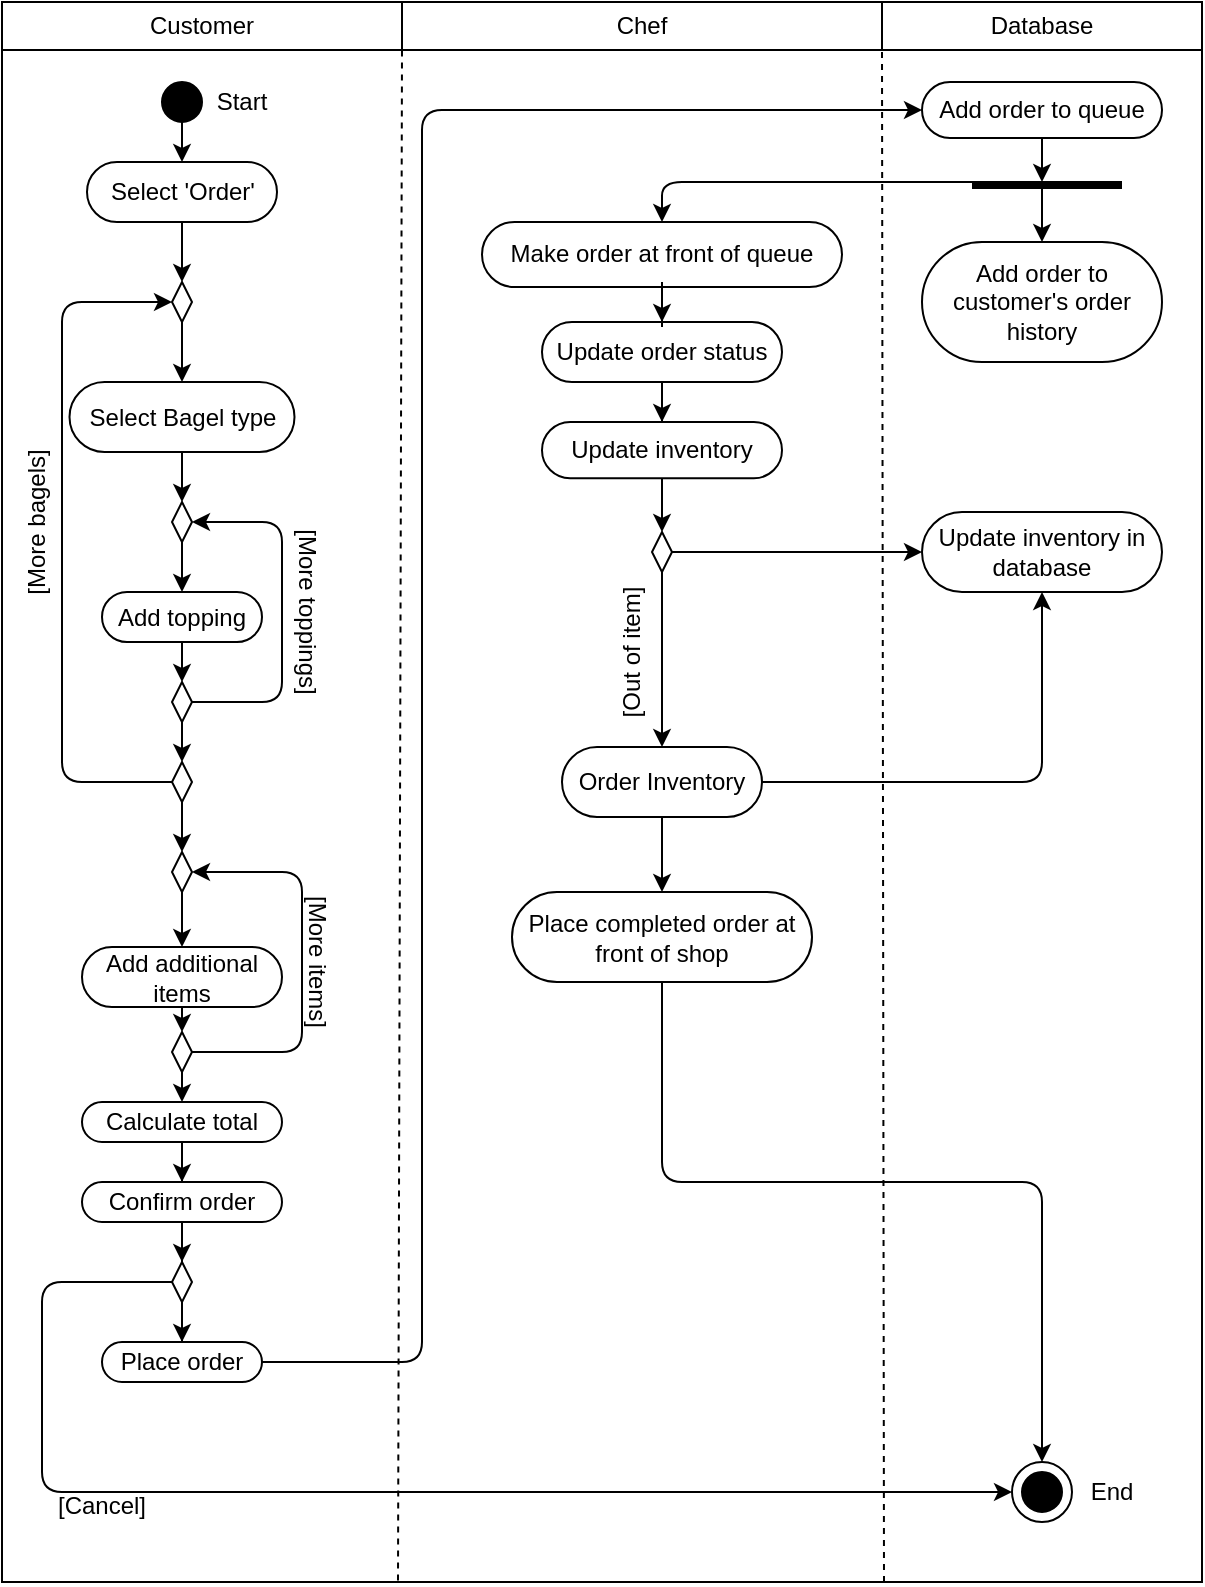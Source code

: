 <mxfile version="13.8.0" type="device"><diagram name="Page-1" id="c7488fd3-1785-93aa-aadb-54a6760d102a"><mxGraphModel dx="1038" dy="548" grid="1" gridSize="10" guides="1" tooltips="1" connect="1" arrows="1" fold="1" page="1" pageScale="1" pageWidth="1100" pageHeight="850" background="#ffffff" math="0" shadow="0"><root><mxCell id="0"/><mxCell id="1" parent="0"/><mxCell id="f9b9S65n3QUREUzMB5i1-4" value="Customer" style="rounded=0;whiteSpace=wrap;html=1;" vertex="1" parent="1"><mxGeometry x="240" y="150" width="200" height="24" as="geometry"/></mxCell><mxCell id="f9b9S65n3QUREUzMB5i1-8" value="Database" style="rounded=0;whiteSpace=wrap;html=1;" vertex="1" parent="1"><mxGeometry x="680" y="150" width="160" height="24" as="geometry"/></mxCell><mxCell id="f9b9S65n3QUREUzMB5i1-9" value="" style="rounded=0;whiteSpace=wrap;html=1;" vertex="1" parent="1"><mxGeometry x="240" y="174" width="600" height="766" as="geometry"/></mxCell><mxCell id="f9b9S65n3QUREUzMB5i1-10" value="" style="endArrow=none;dashed=1;html=1;exitX=0.33;exitY=0.999;exitDx=0;exitDy=0;exitPerimeter=0;" edge="1" parent="1" source="f9b9S65n3QUREUzMB5i1-9"><mxGeometry x="240" y="150" width="50" height="50" as="geometry"><mxPoint x="440" y="550" as="sourcePoint"/><mxPoint x="440" y="174" as="targetPoint"/><Array as="points"/></mxGeometry></mxCell><mxCell id="f9b9S65n3QUREUzMB5i1-11" value="" style="endArrow=none;dashed=1;html=1;exitX=0.735;exitY=1;exitDx=0;exitDy=0;exitPerimeter=0;" edge="1" parent="1" source="f9b9S65n3QUREUzMB5i1-9"><mxGeometry x="240" y="150" width="50" height="50" as="geometry"><mxPoint x="680" y="550" as="sourcePoint"/><mxPoint x="680" y="174" as="targetPoint"/><Array as="points"/></mxGeometry></mxCell><mxCell id="f9b9S65n3QUREUzMB5i1-13" value="" style="ellipse;whiteSpace=wrap;html=1;aspect=fixed;rounded=0;fillColor=#000000;" vertex="1" parent="1"><mxGeometry x="320" y="190" width="20" height="20" as="geometry"/></mxCell><mxCell id="f9b9S65n3QUREUzMB5i1-15" value="Start" style="text;html=1;strokeColor=none;fillColor=none;align=center;verticalAlign=middle;whiteSpace=wrap;rounded=0;" vertex="1" parent="1"><mxGeometry x="340" y="190" width="40" height="20" as="geometry"/></mxCell><mxCell id="f9b9S65n3QUREUzMB5i1-21" value="" style="edgeStyle=orthogonalEdgeStyle;rounded=0;orthogonalLoop=1;jettySize=auto;html=1;entryX=0.5;entryY=0;entryDx=0;entryDy=0;" edge="1" parent="1" source="f9b9S65n3QUREUzMB5i1-16" target="f9b9S65n3QUREUzMB5i1-58"><mxGeometry x="240" y="150" as="geometry"><mxPoint x="330" y="280" as="targetPoint"/></mxGeometry></mxCell><mxCell id="f9b9S65n3QUREUzMB5i1-16" value="Select 'Order'" style="rounded=1;whiteSpace=wrap;html=1;gradientColor=none;fillColor=none;arcSize=50;" vertex="1" parent="1"><mxGeometry x="282.5" y="230" width="95" height="30" as="geometry"/></mxCell><mxCell id="f9b9S65n3QUREUzMB5i1-19" value="" style="endArrow=classic;html=1;entryX=0.5;entryY=0;entryDx=0;entryDy=0;" edge="1" parent="1" target="f9b9S65n3QUREUzMB5i1-16"><mxGeometry x="240" y="150" width="50" height="50" as="geometry"><mxPoint x="330" y="210" as="sourcePoint"/><mxPoint x="380" y="160" as="targetPoint"/></mxGeometry></mxCell><mxCell id="f9b9S65n3QUREUzMB5i1-20" value="Select Bagel type" style="whiteSpace=wrap;html=1;rounded=1;fillColor=none;arcSize=50;" vertex="1" parent="1"><mxGeometry x="273.75" y="340" width="112.5" height="35" as="geometry"/></mxCell><mxCell id="f9b9S65n3QUREUzMB5i1-99" value="" style="edgeStyle=orthogonalEdgeStyle;rounded=0;orthogonalLoop=1;jettySize=auto;html=1;strokeWidth=1;" edge="1" parent="1" source="f9b9S65n3QUREUzMB5i1-22" target="f9b9S65n3QUREUzMB5i1-98"><mxGeometry relative="1" as="geometry"/></mxCell><mxCell id="f9b9S65n3QUREUzMB5i1-22" value="Make order at front of queue" style="whiteSpace=wrap;html=1;rounded=1;fillColor=none;arcSize=50;" vertex="1" parent="1"><mxGeometry x="480" y="260" width="180" height="32.5" as="geometry"/></mxCell><mxCell id="f9b9S65n3QUREUzMB5i1-7" value="Chef" style="rounded=0;whiteSpace=wrap;html=1;" vertex="1" parent="1"><mxGeometry x="440" y="150" width="240" height="24" as="geometry"/></mxCell><mxCell id="f9b9S65n3QUREUzMB5i1-42" value="Add order to queue" style="whiteSpace=wrap;html=1;rounded=1;fillColor=none;arcSize=50;" vertex="1" parent="1"><mxGeometry x="700" y="190" width="120" height="28" as="geometry"/></mxCell><mxCell id="f9b9S65n3QUREUzMB5i1-44" value="" style="ellipse;whiteSpace=wrap;html=1;aspect=fixed;rounded=0;fillColor=#000000;" vertex="1" parent="1"><mxGeometry x="750" y="885" width="20" height="20" as="geometry"/></mxCell><mxCell id="f9b9S65n3QUREUzMB5i1-45" value="" style="ellipse;whiteSpace=wrap;html=1;aspect=fixed;rounded=1;fillColor=none;gradientColor=none;" vertex="1" parent="1"><mxGeometry x="745" y="880" width="30" height="30" as="geometry"/></mxCell><mxCell id="f9b9S65n3QUREUzMB5i1-46" value="" style="endArrow=classic;html=1;entryX=0.5;entryY=0;entryDx=0;entryDy=0;exitX=0.5;exitY=1;exitDx=0;exitDy=0;" edge="1" parent="1" source="f9b9S65n3QUREUzMB5i1-114" target="f9b9S65n3QUREUzMB5i1-45"><mxGeometry width="50" height="50" relative="1" as="geometry"><mxPoint x="760" y="538" as="sourcePoint"/><mxPoint x="810" y="488" as="targetPoint"/><Array as="points"><mxPoint x="570" y="740"/><mxPoint x="760" y="740"/></Array></mxGeometry></mxCell><mxCell id="f9b9S65n3QUREUzMB5i1-47" value="End" style="text;html=1;strokeColor=none;fillColor=none;align=center;verticalAlign=middle;whiteSpace=wrap;rounded=0;" vertex="1" parent="1"><mxGeometry x="775" y="885" width="40" height="20" as="geometry"/></mxCell><mxCell id="f9b9S65n3QUREUzMB5i1-51" value="" style="edgeStyle=orthogonalEdgeStyle;rounded=0;orthogonalLoop=1;jettySize=auto;html=1;" edge="1" parent="1" source="f9b9S65n3QUREUzMB5i1-48" target="f9b9S65n3QUREUzMB5i1-50"><mxGeometry relative="1" as="geometry"/></mxCell><mxCell id="f9b9S65n3QUREUzMB5i1-48" value="" style="rhombus;whiteSpace=wrap;html=1;rounded=0;fillColor=none;gradientColor=none;" vertex="1" parent="1"><mxGeometry x="325" y="400" width="10" height="20" as="geometry"/></mxCell><mxCell id="f9b9S65n3QUREUzMB5i1-49" value="" style="endArrow=classic;html=1;entryX=0.5;entryY=0;entryDx=0;entryDy=0;exitX=0.5;exitY=1;exitDx=0;exitDy=0;" edge="1" parent="1" source="f9b9S65n3QUREUzMB5i1-20" target="f9b9S65n3QUREUzMB5i1-48"><mxGeometry width="50" height="50" relative="1" as="geometry"><mxPoint x="270" y="480" as="sourcePoint"/><mxPoint x="320" y="430" as="targetPoint"/></mxGeometry></mxCell><mxCell id="f9b9S65n3QUREUzMB5i1-50" value="Add topping" style="whiteSpace=wrap;html=1;rounded=1;fillColor=none;arcSize=50;" vertex="1" parent="1"><mxGeometry x="290" y="445" width="80" height="25" as="geometry"/></mxCell><mxCell id="f9b9S65n3QUREUzMB5i1-52" value="" style="rhombus;whiteSpace=wrap;html=1;rounded=0;fillColor=none;gradientColor=none;" vertex="1" parent="1"><mxGeometry x="325" y="490" width="10" height="20" as="geometry"/></mxCell><mxCell id="f9b9S65n3QUREUzMB5i1-53" value="" style="endArrow=classic;html=1;entryX=0.5;entryY=0;entryDx=0;entryDy=0;exitX=0.5;exitY=1;exitDx=0;exitDy=0;" edge="1" parent="1" source="f9b9S65n3QUREUzMB5i1-50" target="f9b9S65n3QUREUzMB5i1-52"><mxGeometry width="50" height="50" relative="1" as="geometry"><mxPoint x="660" y="420" as="sourcePoint"/><mxPoint x="710" y="370" as="targetPoint"/></mxGeometry></mxCell><mxCell id="f9b9S65n3QUREUzMB5i1-54" value="" style="endArrow=classic;html=1;exitX=1;exitY=0.5;exitDx=0;exitDy=0;entryX=1;entryY=0.5;entryDx=0;entryDy=0;" edge="1" parent="1" source="f9b9S65n3QUREUzMB5i1-52" target="f9b9S65n3QUREUzMB5i1-48"><mxGeometry width="50" height="50" relative="1" as="geometry"><mxPoint x="660" y="420" as="sourcePoint"/><mxPoint x="710" y="370" as="targetPoint"/><Array as="points"><mxPoint x="380" y="500"/><mxPoint x="380" y="410"/></Array></mxGeometry></mxCell><mxCell id="f9b9S65n3QUREUzMB5i1-55" value="[More toppings]" style="text;html=1;strokeColor=none;fillColor=none;align=center;verticalAlign=middle;whiteSpace=wrap;rounded=0;rotation=90;" vertex="1" parent="1"><mxGeometry x="345" y="445" width="95" height="20" as="geometry"/></mxCell><mxCell id="f9b9S65n3QUREUzMB5i1-58" value="" style="rhombus;whiteSpace=wrap;html=1;rounded=0;fillColor=none;gradientColor=none;" vertex="1" parent="1"><mxGeometry x="325" y="290" width="10" height="20" as="geometry"/></mxCell><mxCell id="f9b9S65n3QUREUzMB5i1-59" value="" style="endArrow=classic;html=1;entryX=0.5;entryY=0;entryDx=0;entryDy=0;exitX=0.5;exitY=1;exitDx=0;exitDy=0;" edge="1" parent="1" source="f9b9S65n3QUREUzMB5i1-58" target="f9b9S65n3QUREUzMB5i1-20"><mxGeometry width="50" height="50" relative="1" as="geometry"><mxPoint x="660" y="370" as="sourcePoint"/><mxPoint x="710" y="320" as="targetPoint"/></mxGeometry></mxCell><mxCell id="f9b9S65n3QUREUzMB5i1-60" value="" style="rhombus;whiteSpace=wrap;html=1;rounded=0;fillColor=none;gradientColor=none;" vertex="1" parent="1"><mxGeometry x="325" y="530" width="10" height="20" as="geometry"/></mxCell><mxCell id="f9b9S65n3QUREUzMB5i1-61" value="" style="endArrow=classic;html=1;entryX=0.5;entryY=0;entryDx=0;entryDy=0;exitX=0.5;exitY=1;exitDx=0;exitDy=0;" edge="1" parent="1" source="f9b9S65n3QUREUzMB5i1-52" target="f9b9S65n3QUREUzMB5i1-60"><mxGeometry width="50" height="50" relative="1" as="geometry"><mxPoint x="660" y="370" as="sourcePoint"/><mxPoint x="710" y="320" as="targetPoint"/></mxGeometry></mxCell><mxCell id="f9b9S65n3QUREUzMB5i1-62" value="" style="endArrow=classic;html=1;exitX=0;exitY=0.5;exitDx=0;exitDy=0;entryX=0;entryY=0.5;entryDx=0;entryDy=0;" edge="1" parent="1" source="f9b9S65n3QUREUzMB5i1-60" target="f9b9S65n3QUREUzMB5i1-58"><mxGeometry width="50" height="50" relative="1" as="geometry"><mxPoint x="360" y="575" as="sourcePoint"/><mxPoint x="410" y="525" as="targetPoint"/><Array as="points"><mxPoint x="270" y="540"/><mxPoint x="270" y="300"/></Array></mxGeometry></mxCell><mxCell id="f9b9S65n3QUREUzMB5i1-63" value="[More bagels]" style="text;html=1;strokeColor=none;fillColor=none;align=center;verticalAlign=middle;whiteSpace=wrap;rounded=0;rotation=-90;" vertex="1" parent="1"><mxGeometry x="210" y="400" width="95" height="20" as="geometry"/></mxCell><mxCell id="f9b9S65n3QUREUzMB5i1-71" value="" style="edgeStyle=orthogonalEdgeStyle;rounded=0;orthogonalLoop=1;jettySize=auto;html=1;" edge="1" parent="1" source="f9b9S65n3QUREUzMB5i1-72" target="f9b9S65n3QUREUzMB5i1-73"><mxGeometry relative="1" as="geometry"/></mxCell><mxCell id="f9b9S65n3QUREUzMB5i1-72" value="" style="rhombus;whiteSpace=wrap;html=1;rounded=0;fillColor=none;gradientColor=none;" vertex="1" parent="1"><mxGeometry x="325" y="575" width="10" height="20" as="geometry"/></mxCell><mxCell id="f9b9S65n3QUREUzMB5i1-73" value="Add additional items" style="whiteSpace=wrap;html=1;rounded=1;fillColor=none;arcSize=50;" vertex="1" parent="1"><mxGeometry x="280" y="622.5" width="100" height="30" as="geometry"/></mxCell><mxCell id="f9b9S65n3QUREUzMB5i1-74" value="" style="rhombus;whiteSpace=wrap;html=1;rounded=0;fillColor=none;gradientColor=none;" vertex="1" parent="1"><mxGeometry x="325" y="665" width="10" height="20" as="geometry"/></mxCell><mxCell id="f9b9S65n3QUREUzMB5i1-75" value="" style="endArrow=classic;html=1;entryX=0.5;entryY=0;entryDx=0;entryDy=0;exitX=0.5;exitY=1;exitDx=0;exitDy=0;" edge="1" parent="1" source="f9b9S65n3QUREUzMB5i1-73" target="f9b9S65n3QUREUzMB5i1-74"><mxGeometry width="50" height="50" relative="1" as="geometry"><mxPoint x="660" y="595" as="sourcePoint"/><mxPoint x="710" y="545" as="targetPoint"/></mxGeometry></mxCell><mxCell id="f9b9S65n3QUREUzMB5i1-76" value="" style="endArrow=classic;html=1;exitX=1;exitY=0.5;exitDx=0;exitDy=0;entryX=1;entryY=0.5;entryDx=0;entryDy=0;" edge="1" parent="1" source="f9b9S65n3QUREUzMB5i1-74" target="f9b9S65n3QUREUzMB5i1-72"><mxGeometry width="50" height="50" relative="1" as="geometry"><mxPoint x="660" y="595" as="sourcePoint"/><mxPoint x="710" y="545" as="targetPoint"/><Array as="points"><mxPoint x="390" y="675"/><mxPoint x="390" y="585"/></Array></mxGeometry></mxCell><mxCell id="f9b9S65n3QUREUzMB5i1-77" value="[More items]" style="text;html=1;strokeColor=none;fillColor=none;align=center;verticalAlign=middle;whiteSpace=wrap;rounded=0;rotation=90;" vertex="1" parent="1"><mxGeometry x="350" y="622.5" width="95" height="15" as="geometry"/></mxCell><mxCell id="f9b9S65n3QUREUzMB5i1-78" value="" style="endArrow=classic;html=1;entryX=0.5;entryY=0;entryDx=0;entryDy=0;exitX=0.5;exitY=1;exitDx=0;exitDy=0;" edge="1" parent="1" source="f9b9S65n3QUREUzMB5i1-60" target="f9b9S65n3QUREUzMB5i1-72"><mxGeometry width="50" height="50" relative="1" as="geometry"><mxPoint x="500" y="570" as="sourcePoint"/><mxPoint x="550" y="520" as="targetPoint"/></mxGeometry></mxCell><mxCell id="f9b9S65n3QUREUzMB5i1-87" value="" style="edgeStyle=orthogonalEdgeStyle;rounded=0;orthogonalLoop=1;jettySize=auto;html=1;" edge="1" parent="1" source="f9b9S65n3QUREUzMB5i1-79" target="f9b9S65n3QUREUzMB5i1-86"><mxGeometry relative="1" as="geometry"/></mxCell><mxCell id="f9b9S65n3QUREUzMB5i1-79" value="" style="rhombus;whiteSpace=wrap;html=1;rounded=0;fillColor=none;gradientColor=none;" vertex="1" parent="1"><mxGeometry x="325" y="780" width="10" height="20" as="geometry"/></mxCell><mxCell id="f9b9S65n3QUREUzMB5i1-80" value="" style="endArrow=classic;html=1;exitX=0.5;exitY=1;exitDx=0;exitDy=0;entryX=0.5;entryY=0;entryDx=0;entryDy=0;" edge="1" parent="1" source="f9b9S65n3QUREUzMB5i1-74" target="f9b9S65n3QUREUzMB5i1-81"><mxGeometry width="50" height="50" relative="1" as="geometry"><mxPoint x="367.5" y="720" as="sourcePoint"/><mxPoint x="417.5" y="670" as="targetPoint"/></mxGeometry></mxCell><mxCell id="f9b9S65n3QUREUzMB5i1-84" value="" style="edgeStyle=orthogonalEdgeStyle;rounded=0;orthogonalLoop=1;jettySize=auto;html=1;" edge="1" parent="1" source="f9b9S65n3QUREUzMB5i1-81" target="f9b9S65n3QUREUzMB5i1-83"><mxGeometry relative="1" as="geometry"/></mxCell><mxCell id="f9b9S65n3QUREUzMB5i1-81" value="Calculate total" style="rounded=1;whiteSpace=wrap;html=1;fillColor=none;gradientColor=none;arcSize=50;" vertex="1" parent="1"><mxGeometry x="280" y="700" width="100" height="20" as="geometry"/></mxCell><mxCell id="f9b9S65n3QUREUzMB5i1-85" value="" style="edgeStyle=orthogonalEdgeStyle;rounded=0;orthogonalLoop=1;jettySize=auto;html=1;" edge="1" parent="1" source="f9b9S65n3QUREUzMB5i1-83" target="f9b9S65n3QUREUzMB5i1-79"><mxGeometry relative="1" as="geometry"/></mxCell><mxCell id="f9b9S65n3QUREUzMB5i1-83" value="Confirm order" style="whiteSpace=wrap;html=1;rounded=1;fillColor=none;arcSize=50;" vertex="1" parent="1"><mxGeometry x="280" y="740" width="100" height="20" as="geometry"/></mxCell><mxCell id="f9b9S65n3QUREUzMB5i1-86" value="Place order" style="whiteSpace=wrap;html=1;rounded=1;fillColor=none;arcSize=50;" vertex="1" parent="1"><mxGeometry x="290" y="820" width="80" height="20" as="geometry"/></mxCell><mxCell id="f9b9S65n3QUREUzMB5i1-88" value="" style="endArrow=classic;html=1;exitX=0;exitY=0.5;exitDx=0;exitDy=0;entryX=0;entryY=0.5;entryDx=0;entryDy=0;" edge="1" parent="1" source="f9b9S65n3QUREUzMB5i1-79" target="f9b9S65n3QUREUzMB5i1-45"><mxGeometry width="50" height="50" relative="1" as="geometry"><mxPoint x="160" y="770" as="sourcePoint"/><mxPoint x="210" y="720" as="targetPoint"/><Array as="points"><mxPoint x="260" y="790"/><mxPoint x="260" y="895"/></Array></mxGeometry></mxCell><mxCell id="f9b9S65n3QUREUzMB5i1-89" value="[Cancel]" style="text;html=1;strokeColor=none;fillColor=none;align=center;verticalAlign=middle;whiteSpace=wrap;rounded=0;" vertex="1" parent="1"><mxGeometry x="260" y="892" width="60" height="20" as="geometry"/></mxCell><mxCell id="f9b9S65n3QUREUzMB5i1-90" value="" style="endArrow=classic;html=1;exitX=1;exitY=0.5;exitDx=0;exitDy=0;entryX=0;entryY=0.5;entryDx=0;entryDy=0;" edge="1" parent="1" source="f9b9S65n3QUREUzMB5i1-86" target="f9b9S65n3QUREUzMB5i1-42"><mxGeometry width="50" height="50" relative="1" as="geometry"><mxPoint x="395" y="830" as="sourcePoint"/><mxPoint x="445" y="780" as="targetPoint"/><Array as="points"><mxPoint x="450" y="830"/><mxPoint x="450" y="204"/></Array></mxGeometry></mxCell><mxCell id="f9b9S65n3QUREUzMB5i1-91" value="Add order to customer's order history" style="whiteSpace=wrap;html=1;rounded=1;fillColor=none;arcSize=50;" vertex="1" parent="1"><mxGeometry x="700" y="270" width="120" height="60" as="geometry"/></mxCell><mxCell id="f9b9S65n3QUREUzMB5i1-93" value="" style="endArrow=none;html=1;strokeWidth=4;" edge="1" parent="1"><mxGeometry width="50" height="50" relative="1" as="geometry"><mxPoint x="725" y="241.5" as="sourcePoint"/><mxPoint x="800" y="241.5" as="targetPoint"/></mxGeometry></mxCell><mxCell id="f9b9S65n3QUREUzMB5i1-95" value="" style="endArrow=classic;html=1;strokeWidth=1;exitX=0.5;exitY=1;exitDx=0;exitDy=0;" edge="1" parent="1" source="f9b9S65n3QUREUzMB5i1-42"><mxGeometry width="50" height="50" relative="1" as="geometry"><mxPoint x="890" y="310" as="sourcePoint"/><mxPoint x="760" y="240" as="targetPoint"/></mxGeometry></mxCell><mxCell id="f9b9S65n3QUREUzMB5i1-96" value="" style="endArrow=classic;html=1;strokeWidth=1;entryX=0.5;entryY=0;entryDx=0;entryDy=0;" edge="1" parent="1" target="f9b9S65n3QUREUzMB5i1-91"><mxGeometry width="50" height="50" relative="1" as="geometry"><mxPoint x="760" y="240" as="sourcePoint"/><mxPoint x="930" y="240" as="targetPoint"/><Array as="points"/></mxGeometry></mxCell><mxCell id="f9b9S65n3QUREUzMB5i1-97" value="" style="endArrow=classic;html=1;strokeWidth=1;entryX=0.5;entryY=0;entryDx=0;entryDy=0;" edge="1" parent="1" target="f9b9S65n3QUREUzMB5i1-22"><mxGeometry width="50" height="50" relative="1" as="geometry"><mxPoint x="760" y="240" as="sourcePoint"/><mxPoint x="550" y="230" as="targetPoint"/><Array as="points"><mxPoint x="570" y="240"/></Array></mxGeometry></mxCell><mxCell id="f9b9S65n3QUREUzMB5i1-102" value="" style="edgeStyle=orthogonalEdgeStyle;rounded=0;orthogonalLoop=1;jettySize=auto;html=1;strokeWidth=1;" edge="1" parent="1" source="f9b9S65n3QUREUzMB5i1-98" target="f9b9S65n3QUREUzMB5i1-101"><mxGeometry relative="1" as="geometry"/></mxCell><mxCell id="f9b9S65n3QUREUzMB5i1-98" value="Update order status" style="whiteSpace=wrap;html=1;rounded=1;fillColor=none;arcSize=50;" vertex="1" parent="1"><mxGeometry x="510" y="310" width="120" height="30" as="geometry"/></mxCell><mxCell id="f9b9S65n3QUREUzMB5i1-105" value="" style="edgeStyle=orthogonalEdgeStyle;rounded=0;orthogonalLoop=1;jettySize=auto;html=1;strokeWidth=1;" edge="1" parent="1" source="f9b9S65n3QUREUzMB5i1-101" target="f9b9S65n3QUREUzMB5i1-104"><mxGeometry relative="1" as="geometry"/></mxCell><mxCell id="f9b9S65n3QUREUzMB5i1-101" value="Update inventory" style="whiteSpace=wrap;html=1;rounded=1;fillColor=none;arcSize=50;" vertex="1" parent="1"><mxGeometry x="510" y="360" width="120" height="28.13" as="geometry"/></mxCell><mxCell id="f9b9S65n3QUREUzMB5i1-111" value="" style="edgeStyle=orthogonalEdgeStyle;rounded=0;orthogonalLoop=1;jettySize=auto;html=1;strokeWidth=1;" edge="1" parent="1" source="f9b9S65n3QUREUzMB5i1-104" target="f9b9S65n3QUREUzMB5i1-110"><mxGeometry relative="1" as="geometry"/></mxCell><mxCell id="f9b9S65n3QUREUzMB5i1-104" value="" style="rhombus;whiteSpace=wrap;html=1;rounded=0;fillColor=none;gradientColor=none;" vertex="1" parent="1"><mxGeometry x="565" y="415" width="10" height="20" as="geometry"/></mxCell><mxCell id="f9b9S65n3QUREUzMB5i1-108" value="" style="endArrow=classic;html=1;strokeWidth=1;exitX=1;exitY=0.5;exitDx=0;exitDy=0;" edge="1" parent="1" source="f9b9S65n3QUREUzMB5i1-104" target="f9b9S65n3QUREUzMB5i1-109"><mxGeometry width="50" height="50" relative="1" as="geometry"><mxPoint x="650" y="450" as="sourcePoint"/><mxPoint x="700" y="400" as="targetPoint"/></mxGeometry></mxCell><mxCell id="f9b9S65n3QUREUzMB5i1-109" value="Update inventory in database" style="rounded=1;whiteSpace=wrap;html=1;arcSize=50;" vertex="1" parent="1"><mxGeometry x="700" y="405" width="120" height="40" as="geometry"/></mxCell><mxCell id="f9b9S65n3QUREUzMB5i1-115" value="" style="edgeStyle=orthogonalEdgeStyle;rounded=0;orthogonalLoop=1;jettySize=auto;html=1;strokeWidth=1;" edge="1" parent="1" source="f9b9S65n3QUREUzMB5i1-110" target="f9b9S65n3QUREUzMB5i1-114"><mxGeometry relative="1" as="geometry"/></mxCell><mxCell id="f9b9S65n3QUREUzMB5i1-110" value="Order Inventory" style="whiteSpace=wrap;html=1;rounded=1;fillColor=none;arcSize=50;" vertex="1" parent="1"><mxGeometry x="520" y="522.5" width="100" height="35" as="geometry"/></mxCell><mxCell id="f9b9S65n3QUREUzMB5i1-112" value="[Out of item]" style="text;html=1;strokeColor=none;fillColor=none;align=center;verticalAlign=middle;whiteSpace=wrap;rounded=0;rotation=-90;" vertex="1" parent="1"><mxGeometry x="520" y="465" width="70" height="20" as="geometry"/></mxCell><mxCell id="f9b9S65n3QUREUzMB5i1-113" value="" style="endArrow=classic;html=1;strokeWidth=1;exitX=1;exitY=0.5;exitDx=0;exitDy=0;entryX=0.5;entryY=1;entryDx=0;entryDy=0;" edge="1" parent="1" source="f9b9S65n3QUREUzMB5i1-110" target="f9b9S65n3QUREUzMB5i1-109"><mxGeometry width="50" height="50" relative="1" as="geometry"><mxPoint x="630" y="530" as="sourcePoint"/><mxPoint x="680" y="480" as="targetPoint"/><Array as="points"><mxPoint x="760" y="540"/></Array></mxGeometry></mxCell><mxCell id="f9b9S65n3QUREUzMB5i1-114" value="Place completed order at front of shop" style="whiteSpace=wrap;html=1;rounded=1;fillColor=none;arcSize=50;" vertex="1" parent="1"><mxGeometry x="495" y="595" width="150" height="45" as="geometry"/></mxCell></root></mxGraphModel></diagram></mxfile>